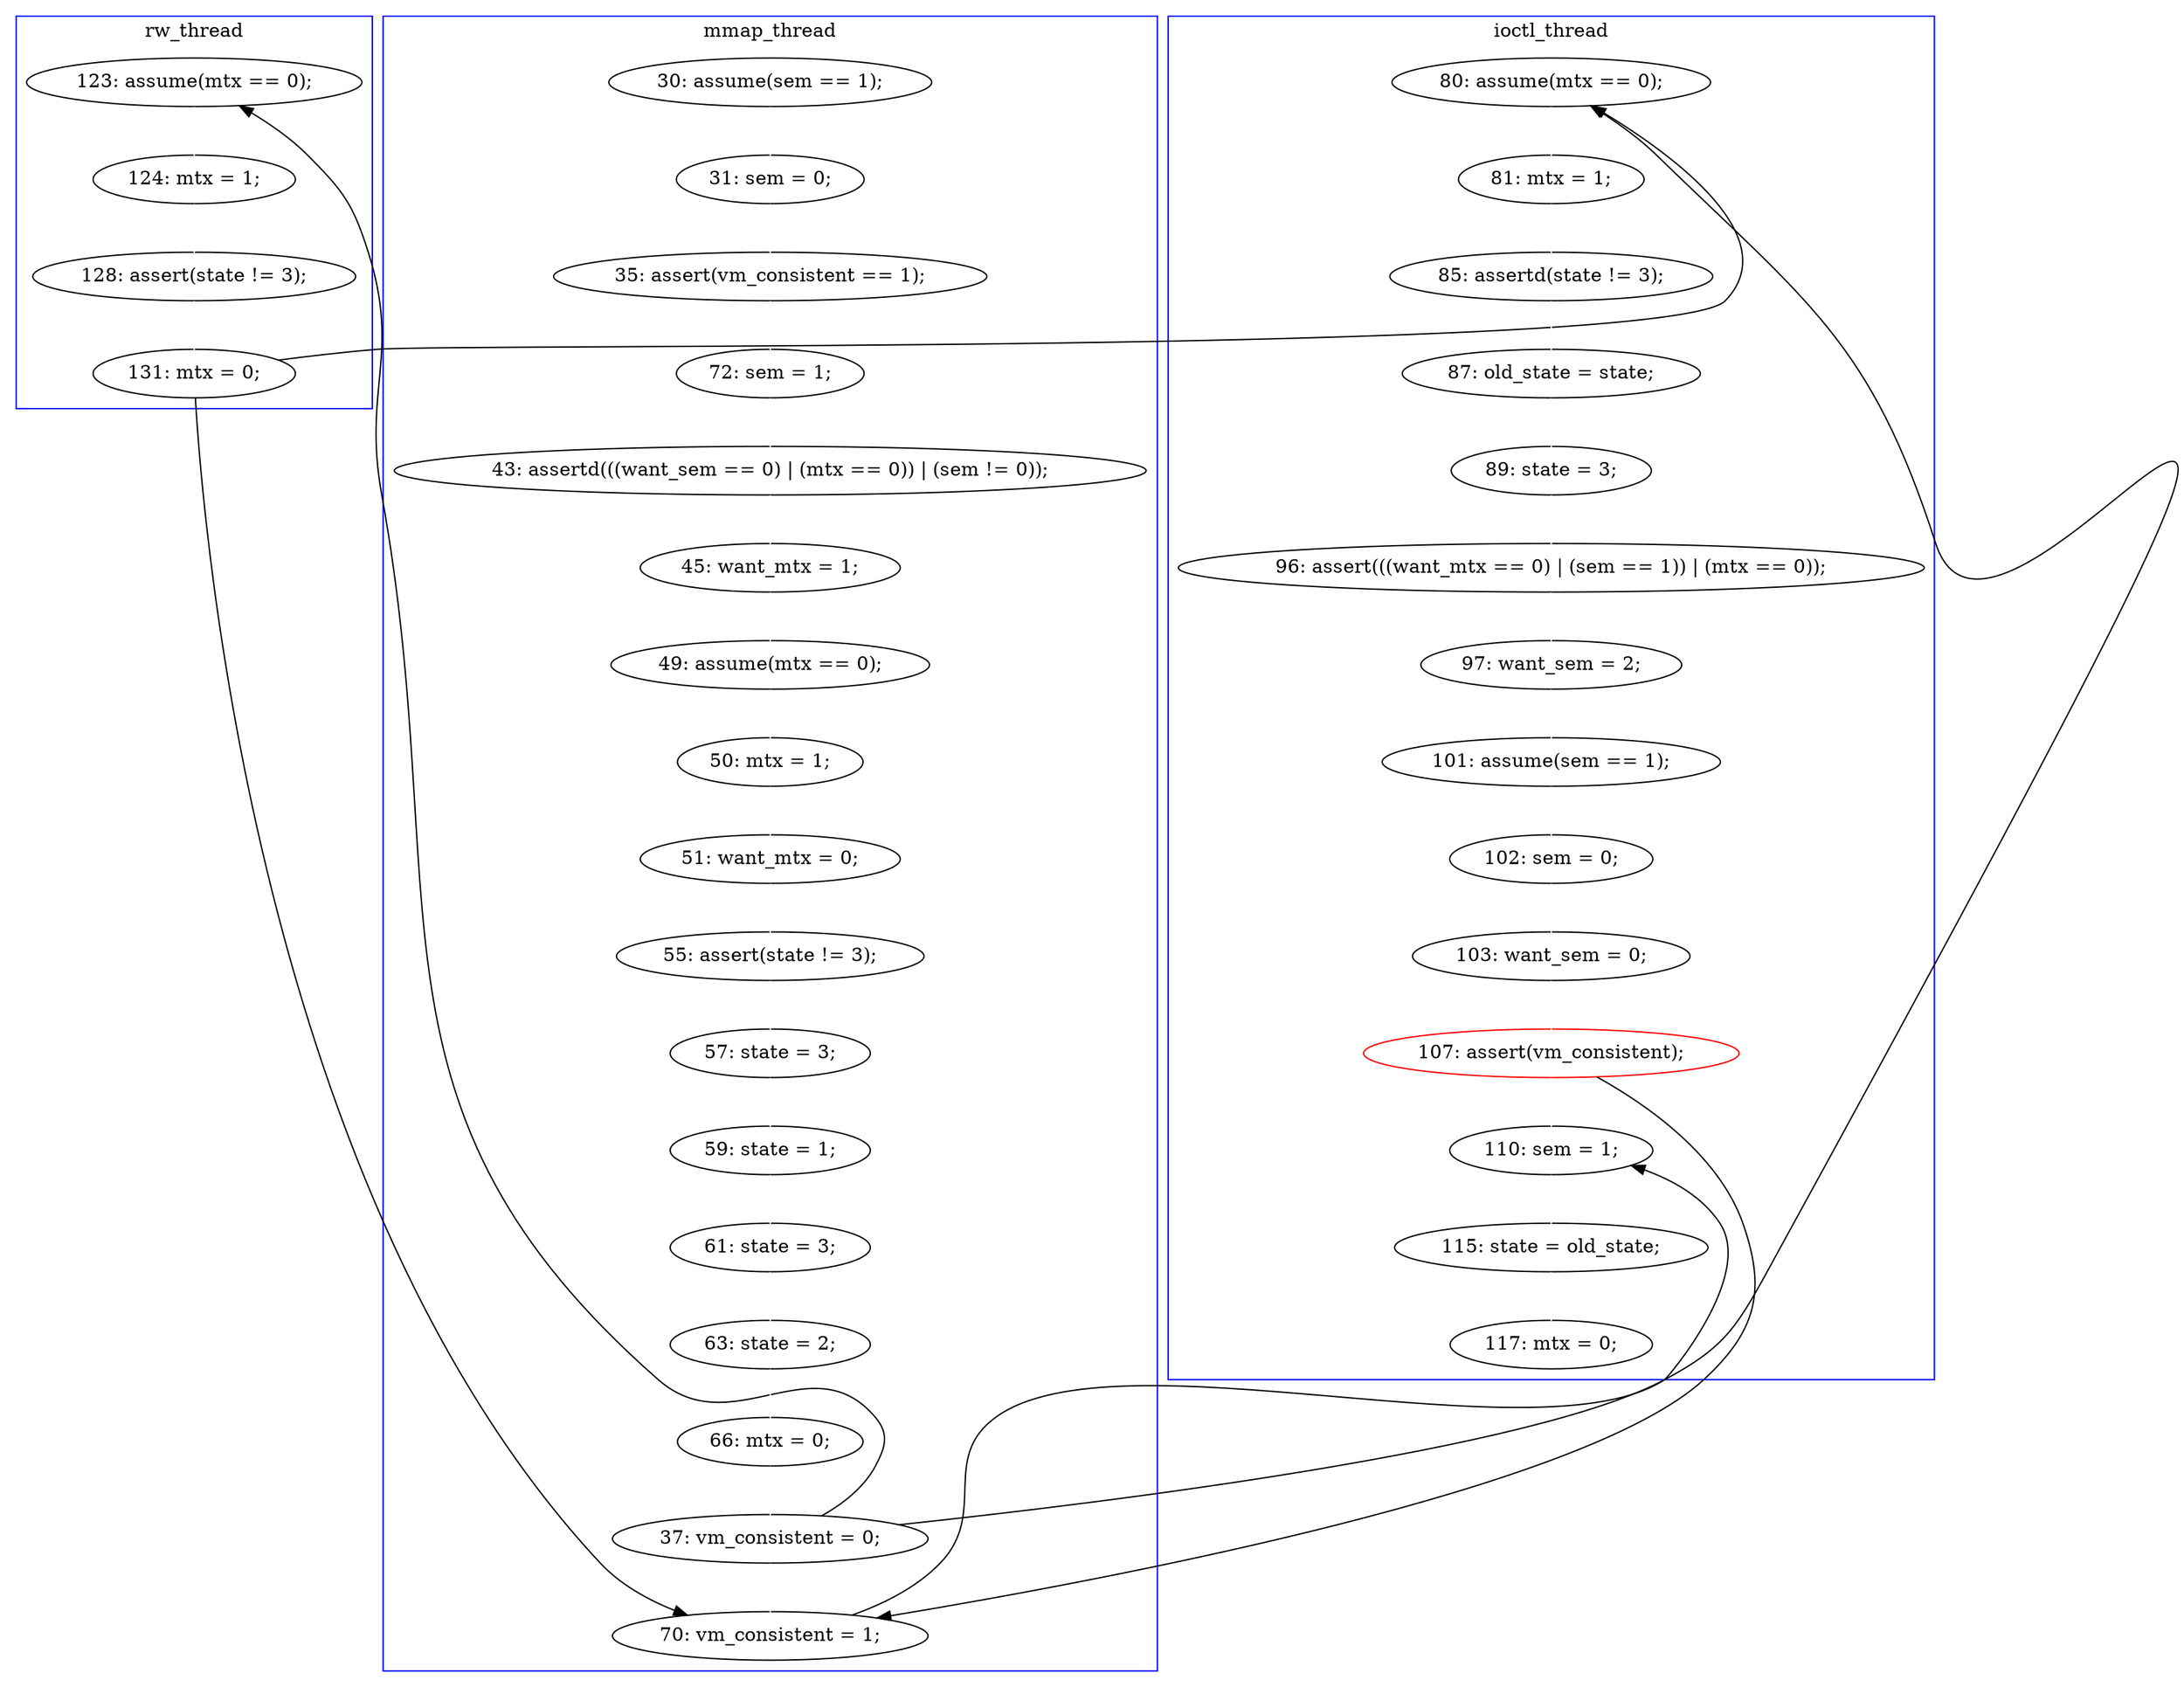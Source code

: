 digraph Counterexample {
	12 -> 14 [color = white, style = solid]
	11 -> 12 [color = white, style = solid]
	20 -> 23 [color = white, style = solid]
	41 -> 43 [color = white, style = solid]
	17 -> 18 [color = white, style = solid]
	19 -> 20 [color = white, style = solid]
	18 -> 19 [color = white, style = solid]
	28 -> 30 [color = black, style = solid, constraint = false]
	40 -> 41 [color = white, style = solid]
	24 -> 25 [color = white, style = solid]
	31 -> 32 [color = white, style = solid]
	25 -> 26 [color = white, style = solid]
	28 -> 37 [color = black, style = solid, constraint = false]
	37 -> 38 [color = white, style = solid]
	33 -> 37 [color = black, style = solid, constraint = false]
	45 -> 46 [color = white, style = solid]
	30 -> 31 [color = white, style = solid]
	38 -> 39 [color = white, style = solid]
	46 -> 47 [color = white, style = solid]
	51 -> 55 [color = white, style = solid]
	33 -> 49 [color = black, style = solid, constraint = false]
	16 -> 17 [color = white, style = solid]
	14 -> 15 [color = white, style = solid]
	48 -> 51 [color = white, style = solid]
	15 -> 16 [color = white, style = solid]
	32 -> 33 [color = white, style = solid]
	23 -> 24 [color = white, style = solid]
	39 -> 40 [color = white, style = solid]
	47 -> 48 [color = white, style = solid]
	43 -> 44 [color = white, style = solid]
	26 -> 27 [color = white, style = solid]
	44 -> 45 [color = white, style = solid]
	10 -> 11 [color = white, style = solid]
	49 -> 51 [color = black, style = solid, constraint = false]
	48 -> 49 [color = black, style = solid, constraint = false]
	27 -> 28 [color = white, style = solid]
	55 -> 56 [color = white, style = solid]
	28 -> 49 [color = white, style = solid]
	subgraph cluster3 {
		label = rw_thread
		color = blue
		32  [label = "128: assert(state != 3);"]
		33  [label = "131: mtx = 0;"]
		31  [label = "124: mtx = 1;"]
		30  [label = "123: assume(mtx == 0);"]
	}
	subgraph cluster2 {
		label = ioctl_thread
		color = blue
		39  [label = "85: assertd(state != 3);"]
		48  [label = "107: assert(vm_consistent);", color = red]
		38  [label = "81: mtx = 1;"]
		51  [label = "110: sem = 1;"]
		45  [label = "101: assume(sem == 1);"]
		46  [label = "102: sem = 0;"]
		55  [label = "115: state = old_state;"]
		43  [label = "96: assert(((want_mtx == 0) | (sem == 1)) | (mtx == 0));"]
		37  [label = "80: assume(mtx == 0);"]
		40  [label = "87: old_state = state;"]
		47  [label = "103: want_sem = 0;"]
		56  [label = "117: mtx = 0;"]
		41  [label = "89: state = 3;"]
		44  [label = "97: want_sem = 2;"]
	}
	subgraph cluster1 {
		label = mmap_thread
		color = blue
		27  [label = "66: mtx = 0;"]
		16  [label = "45: want_mtx = 1;"]
		12  [label = "35: assert(vm_consistent == 1);"]
		17  [label = "49: assume(mtx == 0);"]
		19  [label = "51: want_mtx = 0;"]
		20  [label = "55: assert(state != 3);"]
		14  [label = "72: sem = 1;"]
		26  [label = "63: state = 2;"]
		49  [label = "70: vm_consistent = 1;"]
		23  [label = "57: state = 3;"]
		28  [label = "37: vm_consistent = 0;"]
		15  [label = "43: assertd(((want_sem == 0) | (mtx == 0)) | (sem != 0));"]
		11  [label = "31: sem = 0;"]
		10  [label = "30: assume(sem == 1);"]
		24  [label = "59: state = 1;"]
		25  [label = "61: state = 3;"]
		18  [label = "50: mtx = 1;"]
	}
}